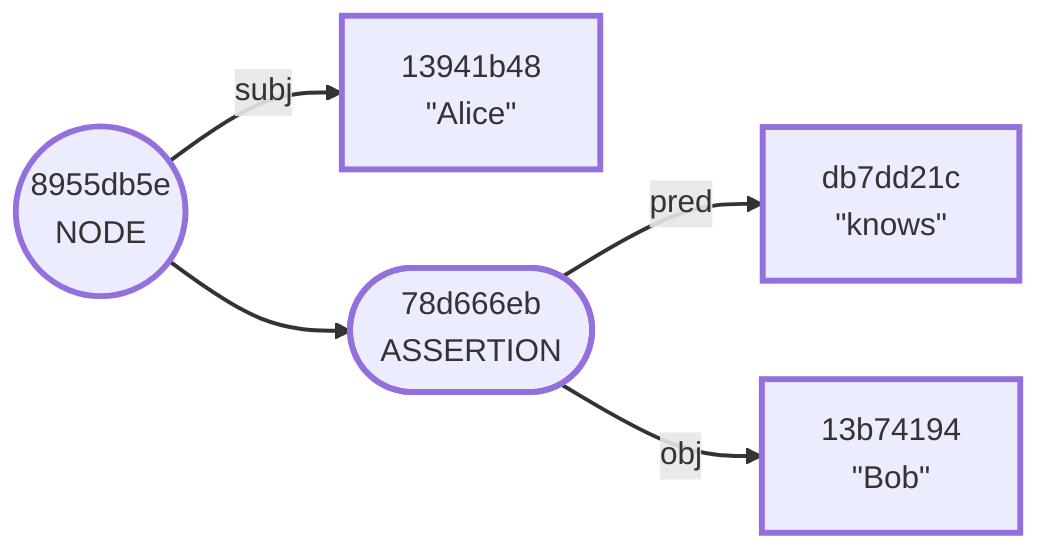 graph LR
    1(("8955db5e<br/>NODE"))
    2["13941b48<br/>#quot;Alice#quot;"]
    3(["78d666eb<br/>ASSERTION"])
    4["db7dd21c<br/>#quot;knows#quot;"]
    5["13b74194<br/>#quot;Bob#quot;"]
    1 -->|subj| 2
    1 --> 3
    3 -->|pred| 4
    3 -->|obj| 5
    style 1 stroke-width:3.0px
    style 2 stroke-width:3.0px
    style 3 stroke-width:3.0px
    style 4 stroke-width:3.0px
    style 5 stroke-width:3.0px
    linkStyle 0 stroke-width:2.0px
    linkStyle 1 stroke-width:2.0px
    linkStyle 2 stroke-width:2.0px
    linkStyle 3 stroke-width:2.0px